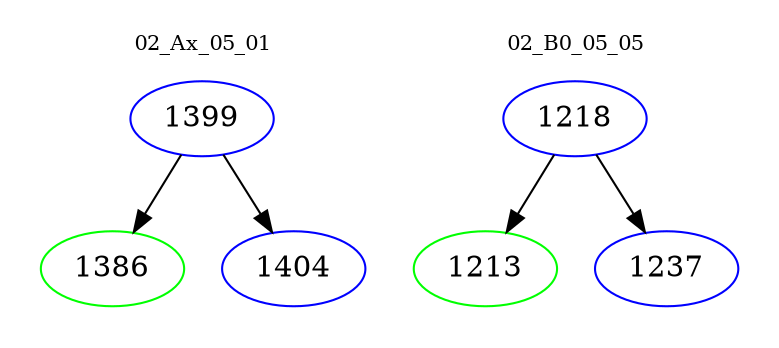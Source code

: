 digraph{
subgraph cluster_0 {
color = white
label = "02_Ax_05_01";
fontsize=10;
T0_1399 [label="1399", color="blue"]
T0_1399 -> T0_1386 [color="black"]
T0_1386 [label="1386", color="green"]
T0_1399 -> T0_1404 [color="black"]
T0_1404 [label="1404", color="blue"]
}
subgraph cluster_1 {
color = white
label = "02_B0_05_05";
fontsize=10;
T1_1218 [label="1218", color="blue"]
T1_1218 -> T1_1213 [color="black"]
T1_1213 [label="1213", color="green"]
T1_1218 -> T1_1237 [color="black"]
T1_1237 [label="1237", color="blue"]
}
}
